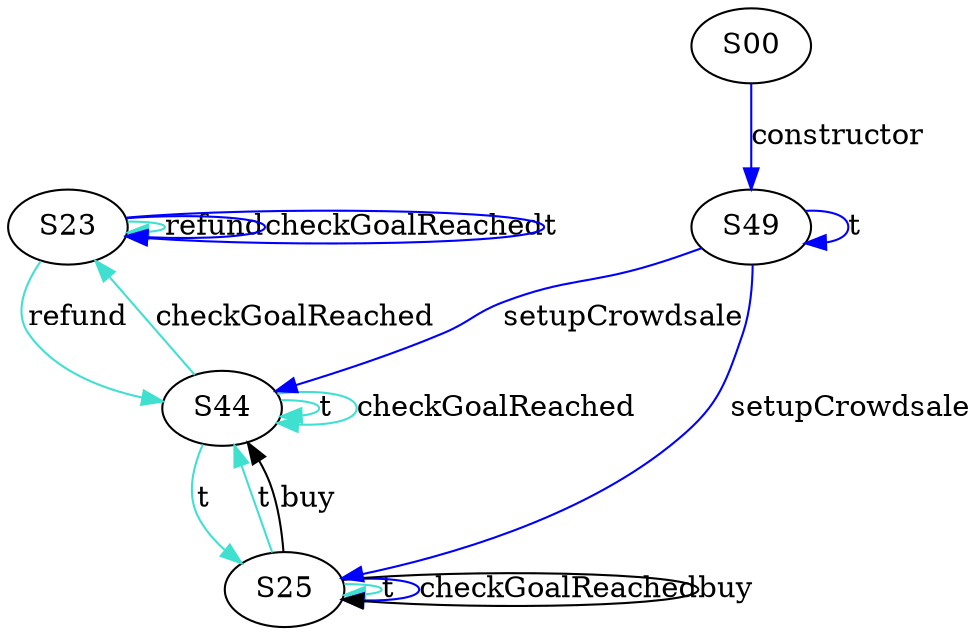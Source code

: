 digraph {

S23->S23 [label="refund", style="", color="turquoise"]
S23->S44 [label="refund", style="", color="turquoise"]
S44->S25 [label="t", style="", color="turquoise"]
S44->S44 [label="t", style="", color="turquoise"]
S49->S25 [label="setupCrowdsale", style="", color="blue"]
S49->S44 [label="setupCrowdsale", style="", color="blue"]
S23->S23 [label="checkGoalReached", style="", color="blue"]
S49->S49 [label="t", style="", color="blue"]
S44->S23 [label="checkGoalReached", style="", color="turquoise"]
S44->S44 [label="checkGoalReached", style="", color="turquoise"]
S00->S49 [label="constructor", style="", color="blue"]
S23->S23 [label="t", style="", color="blue"]
S25->S25 [label="t", style="", color="turquoise"]
S25->S44 [label="t", style="", color="turquoise"]
S25->S25 [label="checkGoalReached", style="", color="blue"]
S25->S25 [label="buy", style="", color="black"]
S25->S44 [label="buy", style="", color="black"]
}